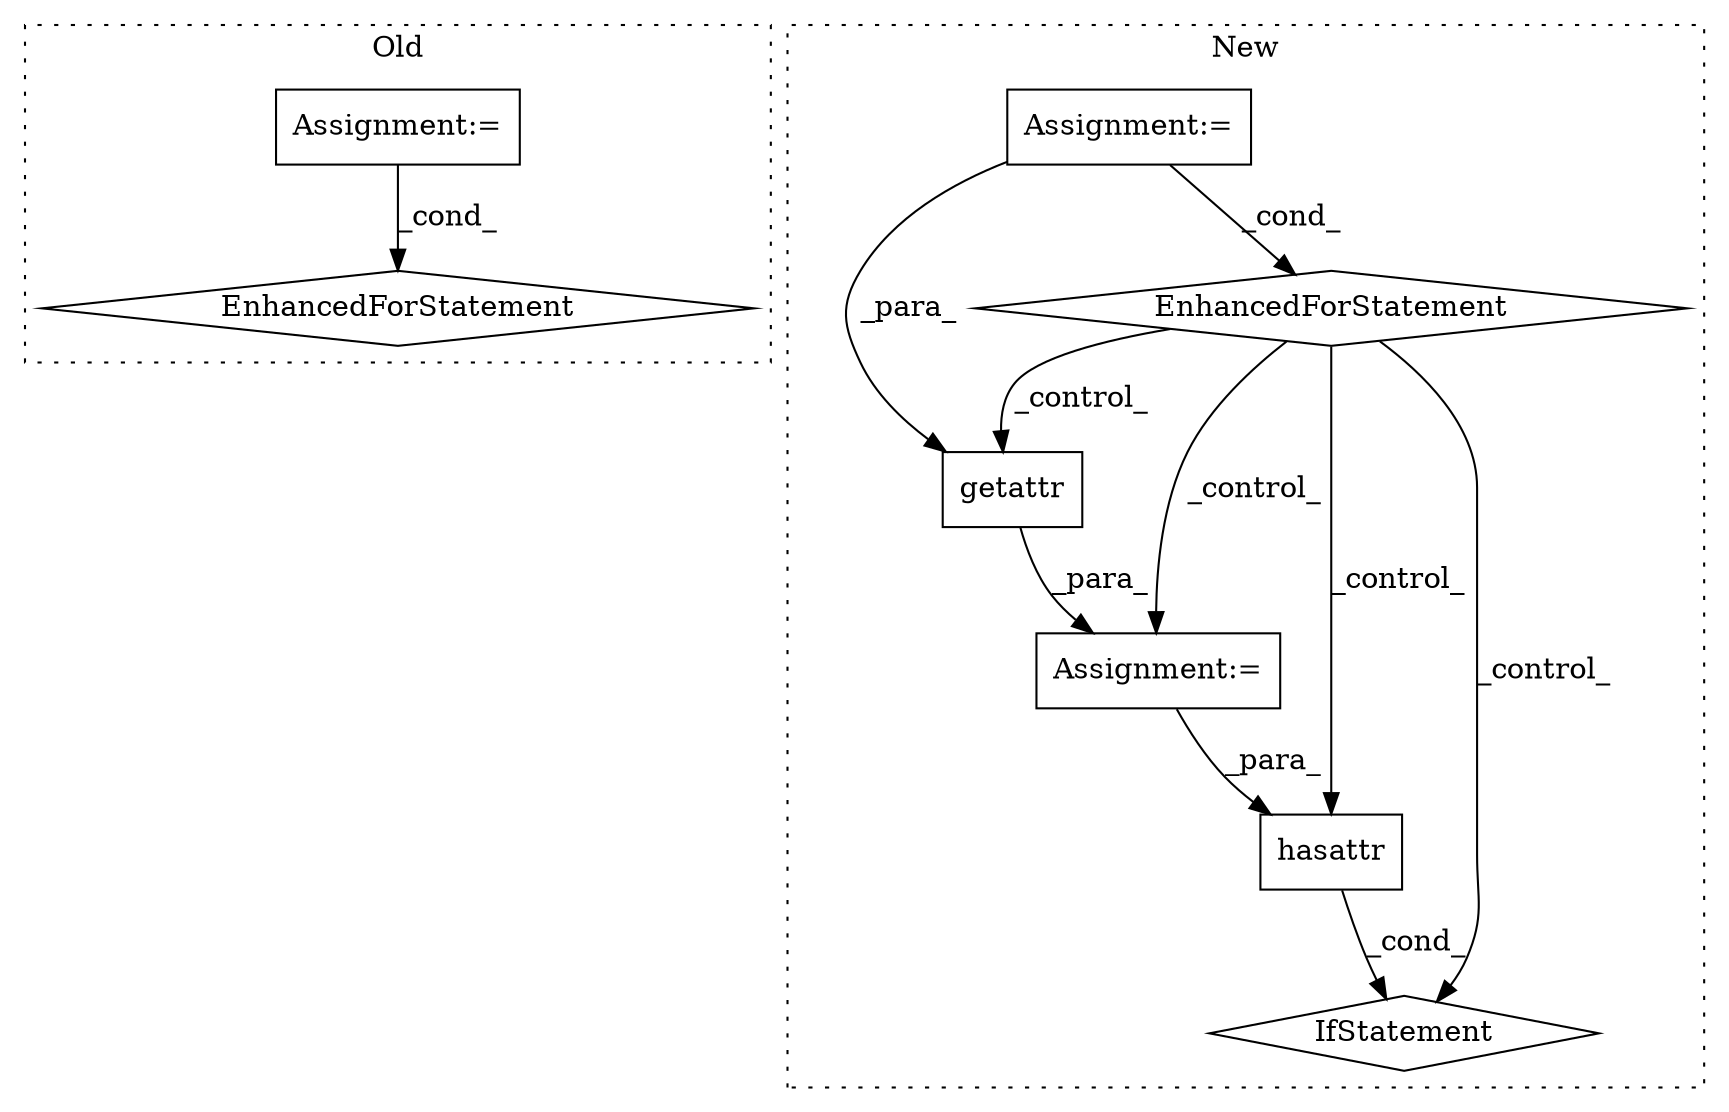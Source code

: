 digraph G {
subgraph cluster0 {
1 [label="EnhancedForStatement" a="70" s="2177,2289" l="73,2" shape="diamond"];
3 [label="Assignment:=" a="7" s="2028" l="12" shape="box"];
label = "Old";
style="dotted";
}
subgraph cluster1 {
2 [label="getattr" a="32" s="3230,3278" l="8,1" shape="box"];
4 [label="Assignment:=" a="7" s="3222" l="1" shape="box"];
5 [label="Assignment:=" a="7" s="2934,3024" l="53,2" shape="box"];
6 [label="EnhancedForStatement" a="70" s="2934,3024" l="53,2" shape="diamond"];
7 [label="IfStatement" a="25" s="3296,3325" l="4,2" shape="diamond"];
8 [label="hasattr" a="32" s="3300,3324" l="8,1" shape="box"];
label = "New";
style="dotted";
}
2 -> 4 [label="_para_"];
3 -> 1 [label="_cond_"];
4 -> 8 [label="_para_"];
5 -> 6 [label="_cond_"];
5 -> 2 [label="_para_"];
6 -> 2 [label="_control_"];
6 -> 7 [label="_control_"];
6 -> 4 [label="_control_"];
6 -> 8 [label="_control_"];
8 -> 7 [label="_cond_"];
}